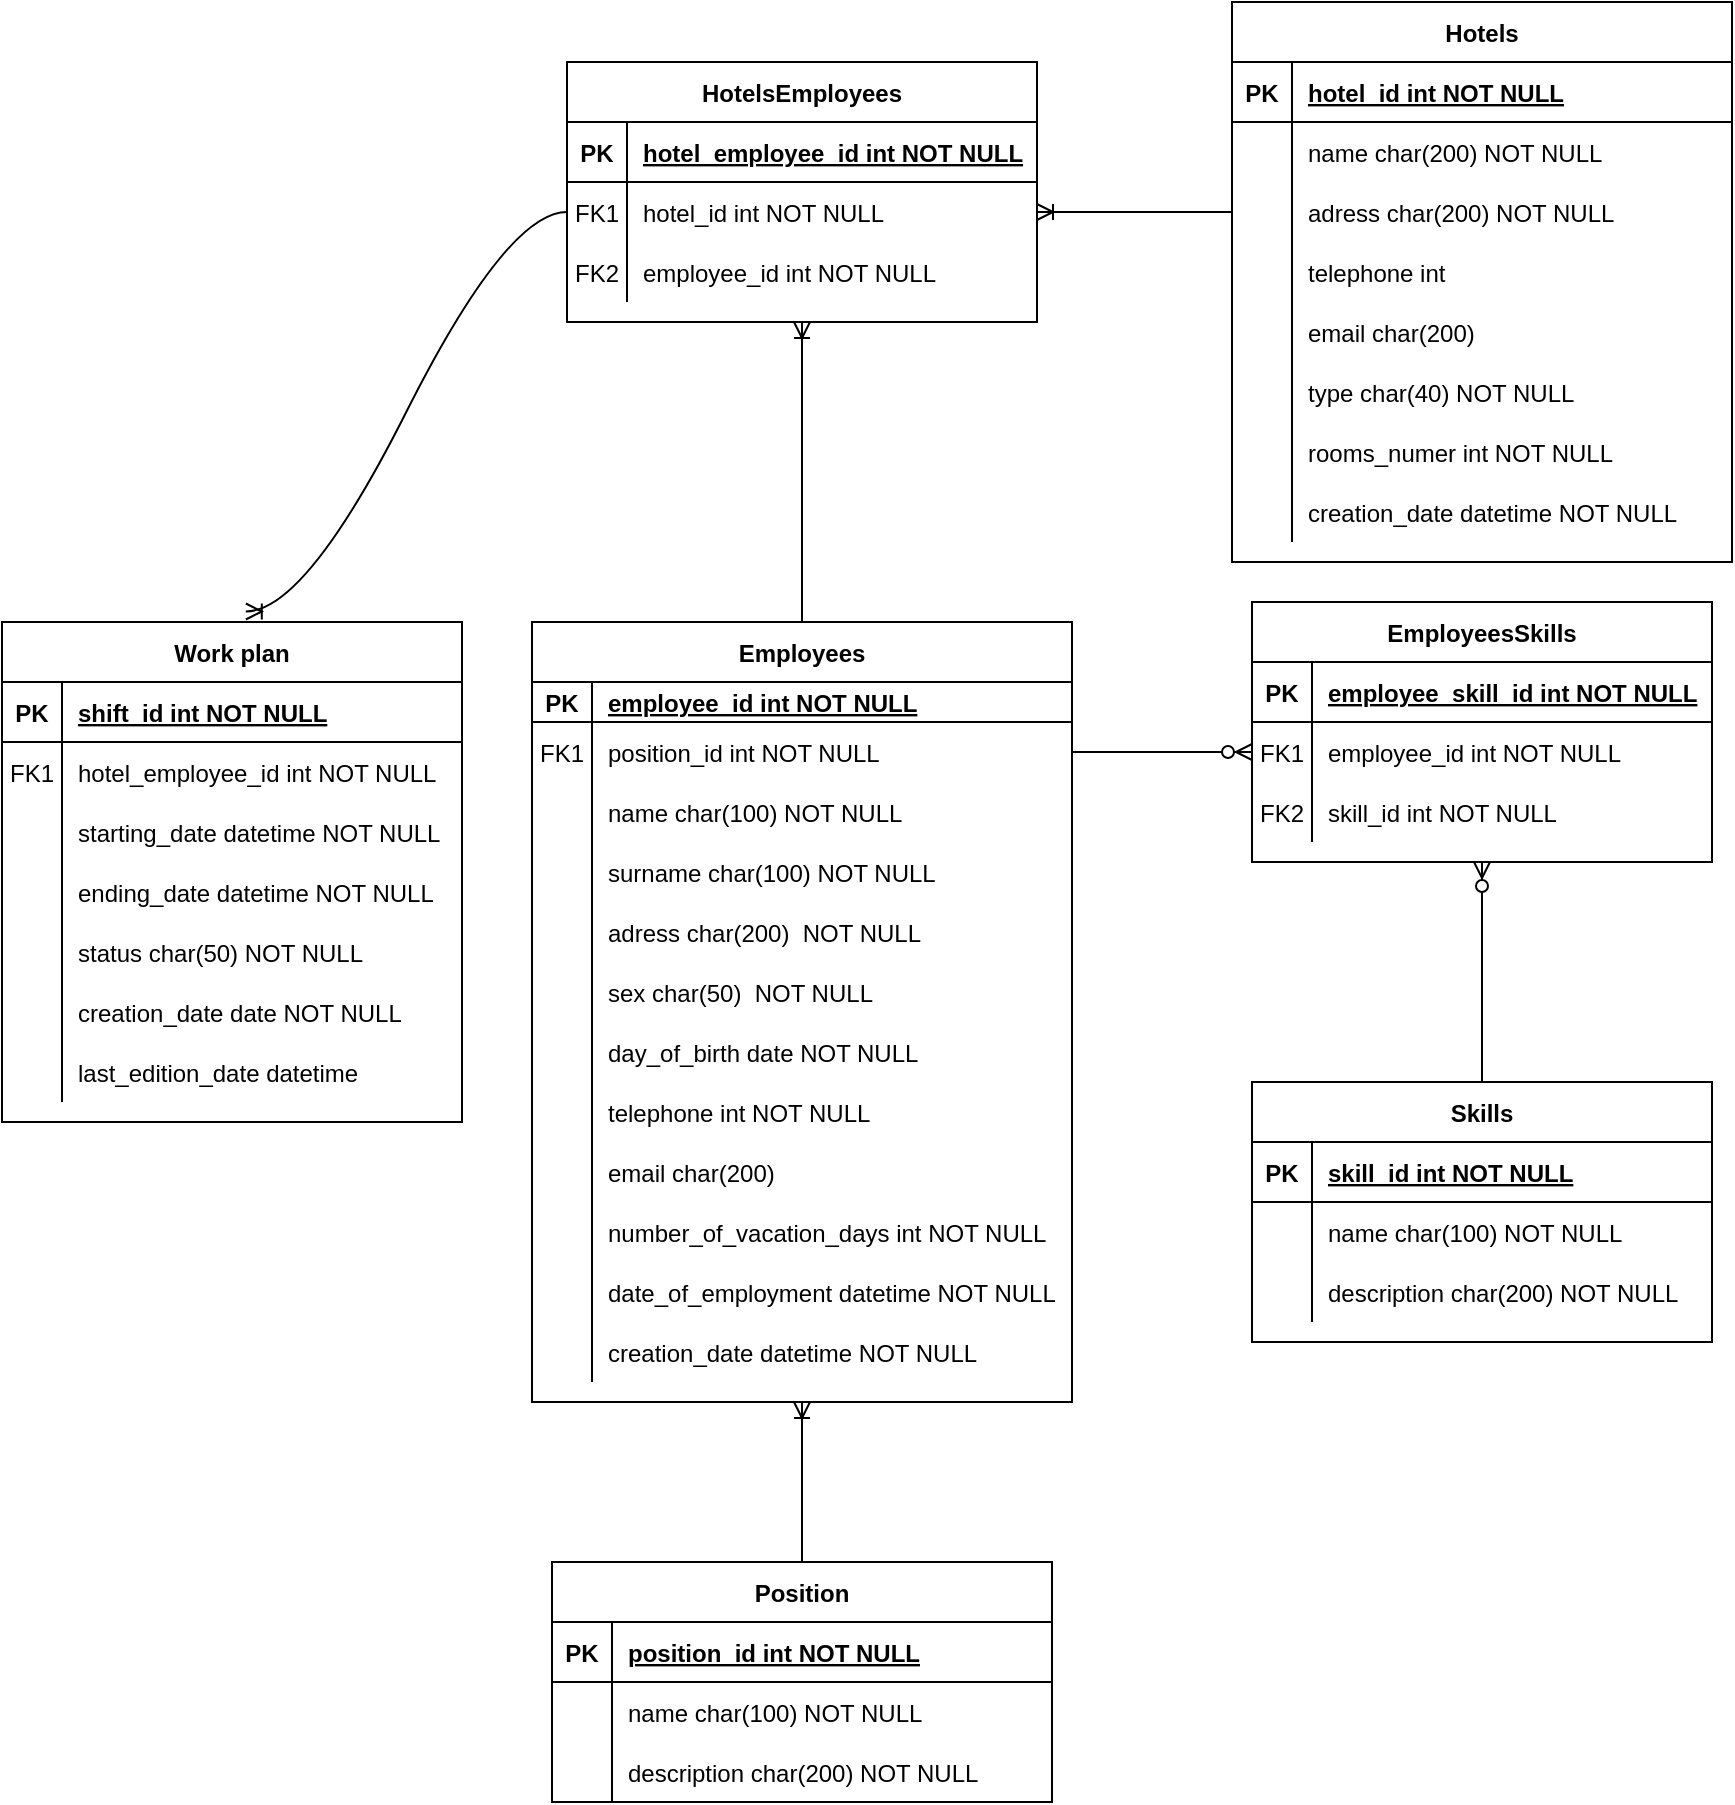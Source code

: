<mxfile version="17.4.5" type="github">
  <diagram id="R2lEEEUBdFMjLlhIrx00" name="Page-1">
    <mxGraphModel dx="1026" dy="562" grid="1" gridSize="10" guides="1" tooltips="1" connect="1" arrows="1" fold="1" page="1" pageScale="1" pageWidth="850" pageHeight="1100" math="0" shadow="0" extFonts="Permanent Marker^https://fonts.googleapis.com/css?family=Permanent+Marker">
      <root>
        <mxCell id="0" />
        <mxCell id="1" parent="0" />
        <mxCell id="C-vyLk0tnHw3VtMMgP7b-2" value="Hotels" style="shape=table;startSize=30;container=1;collapsible=1;childLayout=tableLayout;fixedRows=1;rowLines=0;fontStyle=1;align=center;resizeLast=1;" parent="1" vertex="1">
          <mxGeometry x="620" width="250" height="280" as="geometry" />
        </mxCell>
        <mxCell id="C-vyLk0tnHw3VtMMgP7b-3" value="" style="shape=partialRectangle;collapsible=0;dropTarget=0;pointerEvents=0;fillColor=none;points=[[0,0.5],[1,0.5]];portConstraint=eastwest;top=0;left=0;right=0;bottom=1;" parent="C-vyLk0tnHw3VtMMgP7b-2" vertex="1">
          <mxGeometry y="30" width="250" height="30" as="geometry" />
        </mxCell>
        <mxCell id="C-vyLk0tnHw3VtMMgP7b-4" value="PK" style="shape=partialRectangle;overflow=hidden;connectable=0;fillColor=none;top=0;left=0;bottom=0;right=0;fontStyle=1;" parent="C-vyLk0tnHw3VtMMgP7b-3" vertex="1">
          <mxGeometry width="30" height="30" as="geometry">
            <mxRectangle width="30" height="30" as="alternateBounds" />
          </mxGeometry>
        </mxCell>
        <mxCell id="C-vyLk0tnHw3VtMMgP7b-5" value="hotel_id int NOT NULL " style="shape=partialRectangle;overflow=hidden;connectable=0;fillColor=none;top=0;left=0;bottom=0;right=0;align=left;spacingLeft=6;fontStyle=5;" parent="C-vyLk0tnHw3VtMMgP7b-3" vertex="1">
          <mxGeometry x="30" width="220" height="30" as="geometry">
            <mxRectangle width="220" height="30" as="alternateBounds" />
          </mxGeometry>
        </mxCell>
        <mxCell id="C-vyLk0tnHw3VtMMgP7b-6" value="" style="shape=partialRectangle;collapsible=0;dropTarget=0;pointerEvents=0;fillColor=none;points=[[0,0.5],[1,0.5]];portConstraint=eastwest;top=0;left=0;right=0;bottom=0;" parent="C-vyLk0tnHw3VtMMgP7b-2" vertex="1">
          <mxGeometry y="60" width="250" height="30" as="geometry" />
        </mxCell>
        <mxCell id="C-vyLk0tnHw3VtMMgP7b-7" value="" style="shape=partialRectangle;overflow=hidden;connectable=0;fillColor=none;top=0;left=0;bottom=0;right=0;" parent="C-vyLk0tnHw3VtMMgP7b-6" vertex="1">
          <mxGeometry width="30" height="30" as="geometry">
            <mxRectangle width="30" height="30" as="alternateBounds" />
          </mxGeometry>
        </mxCell>
        <mxCell id="C-vyLk0tnHw3VtMMgP7b-8" value="name char(200) NOT NULL" style="shape=partialRectangle;overflow=hidden;connectable=0;fillColor=none;top=0;left=0;bottom=0;right=0;align=left;spacingLeft=6;" parent="C-vyLk0tnHw3VtMMgP7b-6" vertex="1">
          <mxGeometry x="30" width="220" height="30" as="geometry">
            <mxRectangle width="220" height="30" as="alternateBounds" />
          </mxGeometry>
        </mxCell>
        <mxCell id="lNkomSVkmhLzT_BXXIjc-24" value="" style="shape=partialRectangle;collapsible=0;dropTarget=0;pointerEvents=0;fillColor=none;points=[[0,0.5],[1,0.5]];portConstraint=eastwest;top=0;left=0;right=0;bottom=0;" parent="C-vyLk0tnHw3VtMMgP7b-2" vertex="1">
          <mxGeometry y="90" width="250" height="30" as="geometry" />
        </mxCell>
        <mxCell id="lNkomSVkmhLzT_BXXIjc-25" value="" style="shape=partialRectangle;overflow=hidden;connectable=0;fillColor=none;top=0;left=0;bottom=0;right=0;" parent="lNkomSVkmhLzT_BXXIjc-24" vertex="1">
          <mxGeometry width="30" height="30" as="geometry">
            <mxRectangle width="30" height="30" as="alternateBounds" />
          </mxGeometry>
        </mxCell>
        <mxCell id="lNkomSVkmhLzT_BXXIjc-26" value="adress char(200) NOT NULL" style="shape=partialRectangle;overflow=hidden;connectable=0;fillColor=none;top=0;left=0;bottom=0;right=0;align=left;spacingLeft=6;" parent="lNkomSVkmhLzT_BXXIjc-24" vertex="1">
          <mxGeometry x="30" width="220" height="30" as="geometry">
            <mxRectangle width="220" height="30" as="alternateBounds" />
          </mxGeometry>
        </mxCell>
        <mxCell id="lNkomSVkmhLzT_BXXIjc-27" value="" style="shape=partialRectangle;collapsible=0;dropTarget=0;pointerEvents=0;fillColor=none;points=[[0,0.5],[1,0.5]];portConstraint=eastwest;top=0;left=0;right=0;bottom=0;" parent="C-vyLk0tnHw3VtMMgP7b-2" vertex="1">
          <mxGeometry y="120" width="250" height="30" as="geometry" />
        </mxCell>
        <mxCell id="lNkomSVkmhLzT_BXXIjc-28" value="" style="shape=partialRectangle;overflow=hidden;connectable=0;fillColor=none;top=0;left=0;bottom=0;right=0;" parent="lNkomSVkmhLzT_BXXIjc-27" vertex="1">
          <mxGeometry width="30" height="30" as="geometry">
            <mxRectangle width="30" height="30" as="alternateBounds" />
          </mxGeometry>
        </mxCell>
        <mxCell id="lNkomSVkmhLzT_BXXIjc-29" value="telephone int" style="shape=partialRectangle;overflow=hidden;connectable=0;fillColor=none;top=0;left=0;bottom=0;right=0;align=left;spacingLeft=6;" parent="lNkomSVkmhLzT_BXXIjc-27" vertex="1">
          <mxGeometry x="30" width="220" height="30" as="geometry">
            <mxRectangle width="220" height="30" as="alternateBounds" />
          </mxGeometry>
        </mxCell>
        <mxCell id="lNkomSVkmhLzT_BXXIjc-30" value="" style="shape=partialRectangle;collapsible=0;dropTarget=0;pointerEvents=0;fillColor=none;points=[[0,0.5],[1,0.5]];portConstraint=eastwest;top=0;left=0;right=0;bottom=0;" parent="C-vyLk0tnHw3VtMMgP7b-2" vertex="1">
          <mxGeometry y="150" width="250" height="30" as="geometry" />
        </mxCell>
        <mxCell id="lNkomSVkmhLzT_BXXIjc-31" value="" style="shape=partialRectangle;overflow=hidden;connectable=0;fillColor=none;top=0;left=0;bottom=0;right=0;" parent="lNkomSVkmhLzT_BXXIjc-30" vertex="1">
          <mxGeometry width="30" height="30" as="geometry">
            <mxRectangle width="30" height="30" as="alternateBounds" />
          </mxGeometry>
        </mxCell>
        <mxCell id="lNkomSVkmhLzT_BXXIjc-32" value="email char(200)" style="shape=partialRectangle;overflow=hidden;connectable=0;fillColor=none;top=0;left=0;bottom=0;right=0;align=left;spacingLeft=6;" parent="lNkomSVkmhLzT_BXXIjc-30" vertex="1">
          <mxGeometry x="30" width="220" height="30" as="geometry">
            <mxRectangle width="220" height="30" as="alternateBounds" />
          </mxGeometry>
        </mxCell>
        <mxCell id="lNkomSVkmhLzT_BXXIjc-18" value="" style="shape=partialRectangle;collapsible=0;dropTarget=0;pointerEvents=0;fillColor=none;points=[[0,0.5],[1,0.5]];portConstraint=eastwest;top=0;left=0;right=0;bottom=0;" parent="C-vyLk0tnHw3VtMMgP7b-2" vertex="1">
          <mxGeometry y="180" width="250" height="30" as="geometry" />
        </mxCell>
        <mxCell id="lNkomSVkmhLzT_BXXIjc-19" value="" style="shape=partialRectangle;overflow=hidden;connectable=0;fillColor=none;top=0;left=0;bottom=0;right=0;" parent="lNkomSVkmhLzT_BXXIjc-18" vertex="1">
          <mxGeometry width="30" height="30" as="geometry">
            <mxRectangle width="30" height="30" as="alternateBounds" />
          </mxGeometry>
        </mxCell>
        <mxCell id="lNkomSVkmhLzT_BXXIjc-20" value="type char(40) NOT NULL" style="shape=partialRectangle;overflow=hidden;connectable=0;fillColor=none;top=0;left=0;bottom=0;right=0;align=left;spacingLeft=6;" parent="lNkomSVkmhLzT_BXXIjc-18" vertex="1">
          <mxGeometry x="30" width="220" height="30" as="geometry">
            <mxRectangle width="220" height="30" as="alternateBounds" />
          </mxGeometry>
        </mxCell>
        <mxCell id="lNkomSVkmhLzT_BXXIjc-21" value="" style="shape=partialRectangle;collapsible=0;dropTarget=0;pointerEvents=0;fillColor=none;points=[[0,0.5],[1,0.5]];portConstraint=eastwest;top=0;left=0;right=0;bottom=0;" parent="C-vyLk0tnHw3VtMMgP7b-2" vertex="1">
          <mxGeometry y="210" width="250" height="30" as="geometry" />
        </mxCell>
        <mxCell id="lNkomSVkmhLzT_BXXIjc-22" value="" style="shape=partialRectangle;overflow=hidden;connectable=0;fillColor=none;top=0;left=0;bottom=0;right=0;" parent="lNkomSVkmhLzT_BXXIjc-21" vertex="1">
          <mxGeometry width="30" height="30" as="geometry">
            <mxRectangle width="30" height="30" as="alternateBounds" />
          </mxGeometry>
        </mxCell>
        <mxCell id="lNkomSVkmhLzT_BXXIjc-23" value="rooms_numer int NOT NULL" style="shape=partialRectangle;overflow=hidden;connectable=0;fillColor=none;top=0;left=0;bottom=0;right=0;align=left;spacingLeft=6;" parent="lNkomSVkmhLzT_BXXIjc-21" vertex="1">
          <mxGeometry x="30" width="220" height="30" as="geometry">
            <mxRectangle width="220" height="30" as="alternateBounds" />
          </mxGeometry>
        </mxCell>
        <mxCell id="C-vyLk0tnHw3VtMMgP7b-9" value="" style="shape=partialRectangle;collapsible=0;dropTarget=0;pointerEvents=0;fillColor=none;points=[[0,0.5],[1,0.5]];portConstraint=eastwest;top=0;left=0;right=0;bottom=0;" parent="C-vyLk0tnHw3VtMMgP7b-2" vertex="1">
          <mxGeometry y="240" width="250" height="30" as="geometry" />
        </mxCell>
        <mxCell id="C-vyLk0tnHw3VtMMgP7b-10" value="" style="shape=partialRectangle;overflow=hidden;connectable=0;fillColor=none;top=0;left=0;bottom=0;right=0;" parent="C-vyLk0tnHw3VtMMgP7b-9" vertex="1">
          <mxGeometry width="30" height="30" as="geometry">
            <mxRectangle width="30" height="30" as="alternateBounds" />
          </mxGeometry>
        </mxCell>
        <mxCell id="C-vyLk0tnHw3VtMMgP7b-11" value="creation_date datetime NOT NULL" style="shape=partialRectangle;overflow=hidden;connectable=0;fillColor=none;top=0;left=0;bottom=0;right=0;align=left;spacingLeft=6;" parent="C-vyLk0tnHw3VtMMgP7b-9" vertex="1">
          <mxGeometry x="30" width="220" height="30" as="geometry">
            <mxRectangle width="220" height="30" as="alternateBounds" />
          </mxGeometry>
        </mxCell>
        <mxCell id="C-vyLk0tnHw3VtMMgP7b-13" value="Employees" style="shape=table;startSize=30;container=1;collapsible=1;childLayout=tableLayout;fixedRows=1;rowLines=0;fontStyle=1;align=center;resizeLast=1;" parent="1" vertex="1">
          <mxGeometry x="270" y="310" width="270" height="390" as="geometry" />
        </mxCell>
        <mxCell id="C-vyLk0tnHw3VtMMgP7b-14" value="" style="shape=partialRectangle;collapsible=0;dropTarget=0;pointerEvents=0;fillColor=none;points=[[0,0.5],[1,0.5]];portConstraint=eastwest;top=0;left=0;right=0;bottom=1;" parent="C-vyLk0tnHw3VtMMgP7b-13" vertex="1">
          <mxGeometry y="30" width="270" height="20" as="geometry" />
        </mxCell>
        <mxCell id="C-vyLk0tnHw3VtMMgP7b-15" value="PK" style="shape=partialRectangle;overflow=hidden;connectable=0;fillColor=none;top=0;left=0;bottom=0;right=0;fontStyle=1;" parent="C-vyLk0tnHw3VtMMgP7b-14" vertex="1">
          <mxGeometry width="30" height="20" as="geometry">
            <mxRectangle width="30" height="20" as="alternateBounds" />
          </mxGeometry>
        </mxCell>
        <mxCell id="C-vyLk0tnHw3VtMMgP7b-16" value="employee_id int NOT NULL " style="shape=partialRectangle;overflow=hidden;connectable=0;fillColor=none;top=0;left=0;bottom=0;right=0;align=left;spacingLeft=6;fontStyle=5;" parent="C-vyLk0tnHw3VtMMgP7b-14" vertex="1">
          <mxGeometry x="30" width="240" height="20" as="geometry">
            <mxRectangle width="240" height="20" as="alternateBounds" />
          </mxGeometry>
        </mxCell>
        <mxCell id="C-vyLk0tnHw3VtMMgP7b-17" value="" style="shape=partialRectangle;collapsible=0;dropTarget=0;pointerEvents=0;fillColor=none;points=[[0,0.5],[1,0.5]];portConstraint=eastwest;top=0;left=0;right=0;bottom=0;" parent="C-vyLk0tnHw3VtMMgP7b-13" vertex="1">
          <mxGeometry y="50" width="270" height="30" as="geometry" />
        </mxCell>
        <mxCell id="C-vyLk0tnHw3VtMMgP7b-18" value="FK1" style="shape=partialRectangle;overflow=hidden;connectable=0;fillColor=none;top=0;left=0;bottom=0;right=0;" parent="C-vyLk0tnHw3VtMMgP7b-17" vertex="1">
          <mxGeometry width="30" height="30" as="geometry">
            <mxRectangle width="30" height="30" as="alternateBounds" />
          </mxGeometry>
        </mxCell>
        <mxCell id="C-vyLk0tnHw3VtMMgP7b-19" value="position_id int NOT NULL" style="shape=partialRectangle;overflow=hidden;connectable=0;fillColor=none;top=0;left=0;bottom=0;right=0;align=left;spacingLeft=6;" parent="C-vyLk0tnHw3VtMMgP7b-17" vertex="1">
          <mxGeometry x="30" width="240" height="30" as="geometry">
            <mxRectangle width="240" height="30" as="alternateBounds" />
          </mxGeometry>
        </mxCell>
        <mxCell id="iP3JqRbnJcSibfW8y58J-1" value="" style="shape=partialRectangle;collapsible=0;dropTarget=0;pointerEvents=0;fillColor=none;points=[[0,0.5],[1,0.5]];portConstraint=eastwest;top=0;left=0;right=0;bottom=0;" vertex="1" parent="C-vyLk0tnHw3VtMMgP7b-13">
          <mxGeometry y="80" width="270" height="30" as="geometry" />
        </mxCell>
        <mxCell id="iP3JqRbnJcSibfW8y58J-2" value="" style="shape=partialRectangle;overflow=hidden;connectable=0;fillColor=none;top=0;left=0;bottom=0;right=0;" vertex="1" parent="iP3JqRbnJcSibfW8y58J-1">
          <mxGeometry width="30" height="30" as="geometry">
            <mxRectangle width="30" height="30" as="alternateBounds" />
          </mxGeometry>
        </mxCell>
        <mxCell id="iP3JqRbnJcSibfW8y58J-3" value="name char(100) NOT NULL" style="shape=partialRectangle;overflow=hidden;connectable=0;fillColor=none;top=0;left=0;bottom=0;right=0;align=left;spacingLeft=6;" vertex="1" parent="iP3JqRbnJcSibfW8y58J-1">
          <mxGeometry x="30" width="240" height="30" as="geometry">
            <mxRectangle width="240" height="30" as="alternateBounds" />
          </mxGeometry>
        </mxCell>
        <mxCell id="CC_vNiFdtkaJtZCAsXKB-21" value="" style="shape=partialRectangle;collapsible=0;dropTarget=0;pointerEvents=0;fillColor=none;points=[[0,0.5],[1,0.5]];portConstraint=eastwest;top=0;left=0;right=0;bottom=0;" parent="C-vyLk0tnHw3VtMMgP7b-13" vertex="1">
          <mxGeometry y="110" width="270" height="30" as="geometry" />
        </mxCell>
        <mxCell id="CC_vNiFdtkaJtZCAsXKB-22" value="" style="shape=partialRectangle;overflow=hidden;connectable=0;fillColor=none;top=0;left=0;bottom=0;right=0;" parent="CC_vNiFdtkaJtZCAsXKB-21" vertex="1">
          <mxGeometry width="30" height="30" as="geometry">
            <mxRectangle width="30" height="30" as="alternateBounds" />
          </mxGeometry>
        </mxCell>
        <mxCell id="CC_vNiFdtkaJtZCAsXKB-23" value="surname char(100) NOT NULL" style="shape=partialRectangle;overflow=hidden;connectable=0;fillColor=none;top=0;left=0;bottom=0;right=0;align=left;spacingLeft=6;" parent="CC_vNiFdtkaJtZCAsXKB-21" vertex="1">
          <mxGeometry x="30" width="240" height="30" as="geometry">
            <mxRectangle width="240" height="30" as="alternateBounds" />
          </mxGeometry>
        </mxCell>
        <mxCell id="lNkomSVkmhLzT_BXXIjc-33" value="" style="shape=partialRectangle;collapsible=0;dropTarget=0;pointerEvents=0;fillColor=none;points=[[0,0.5],[1,0.5]];portConstraint=eastwest;top=0;left=0;right=0;bottom=0;" parent="C-vyLk0tnHw3VtMMgP7b-13" vertex="1">
          <mxGeometry y="140" width="270" height="30" as="geometry" />
        </mxCell>
        <mxCell id="lNkomSVkmhLzT_BXXIjc-34" value="" style="shape=partialRectangle;overflow=hidden;connectable=0;fillColor=none;top=0;left=0;bottom=0;right=0;" parent="lNkomSVkmhLzT_BXXIjc-33" vertex="1">
          <mxGeometry width="30" height="30" as="geometry">
            <mxRectangle width="30" height="30" as="alternateBounds" />
          </mxGeometry>
        </mxCell>
        <mxCell id="lNkomSVkmhLzT_BXXIjc-35" value="adress char(200)  NOT NULL" style="shape=partialRectangle;overflow=hidden;connectable=0;fillColor=none;top=0;left=0;bottom=0;right=0;align=left;spacingLeft=6;" parent="lNkomSVkmhLzT_BXXIjc-33" vertex="1">
          <mxGeometry x="30" width="240" height="30" as="geometry">
            <mxRectangle width="240" height="30" as="alternateBounds" />
          </mxGeometry>
        </mxCell>
        <mxCell id="lNkomSVkmhLzT_BXXIjc-45" value="" style="shape=partialRectangle;collapsible=0;dropTarget=0;pointerEvents=0;fillColor=none;points=[[0,0.5],[1,0.5]];portConstraint=eastwest;top=0;left=0;right=0;bottom=0;" parent="C-vyLk0tnHw3VtMMgP7b-13" vertex="1">
          <mxGeometry y="170" width="270" height="30" as="geometry" />
        </mxCell>
        <mxCell id="lNkomSVkmhLzT_BXXIjc-46" value="" style="shape=partialRectangle;overflow=hidden;connectable=0;fillColor=none;top=0;left=0;bottom=0;right=0;" parent="lNkomSVkmhLzT_BXXIjc-45" vertex="1">
          <mxGeometry width="30" height="30" as="geometry">
            <mxRectangle width="30" height="30" as="alternateBounds" />
          </mxGeometry>
        </mxCell>
        <mxCell id="lNkomSVkmhLzT_BXXIjc-47" value="sex char(50)  NOT NULL" style="shape=partialRectangle;overflow=hidden;connectable=0;fillColor=none;top=0;left=0;bottom=0;right=0;align=left;spacingLeft=6;" parent="lNkomSVkmhLzT_BXXIjc-45" vertex="1">
          <mxGeometry x="30" width="240" height="30" as="geometry">
            <mxRectangle width="240" height="30" as="alternateBounds" />
          </mxGeometry>
        </mxCell>
        <mxCell id="lNkomSVkmhLzT_BXXIjc-48" value="" style="shape=partialRectangle;collapsible=0;dropTarget=0;pointerEvents=0;fillColor=none;points=[[0,0.5],[1,0.5]];portConstraint=eastwest;top=0;left=0;right=0;bottom=0;" parent="C-vyLk0tnHw3VtMMgP7b-13" vertex="1">
          <mxGeometry y="200" width="270" height="30" as="geometry" />
        </mxCell>
        <mxCell id="lNkomSVkmhLzT_BXXIjc-49" value="" style="shape=partialRectangle;overflow=hidden;connectable=0;fillColor=none;top=0;left=0;bottom=0;right=0;" parent="lNkomSVkmhLzT_BXXIjc-48" vertex="1">
          <mxGeometry width="30" height="30" as="geometry">
            <mxRectangle width="30" height="30" as="alternateBounds" />
          </mxGeometry>
        </mxCell>
        <mxCell id="lNkomSVkmhLzT_BXXIjc-50" value="day_of_birth date NOT NULL" style="shape=partialRectangle;overflow=hidden;connectable=0;fillColor=none;top=0;left=0;bottom=0;right=0;align=left;spacingLeft=6;" parent="lNkomSVkmhLzT_BXXIjc-48" vertex="1">
          <mxGeometry x="30" width="240" height="30" as="geometry">
            <mxRectangle width="240" height="30" as="alternateBounds" />
          </mxGeometry>
        </mxCell>
        <mxCell id="lNkomSVkmhLzT_BXXIjc-36" value="" style="shape=partialRectangle;collapsible=0;dropTarget=0;pointerEvents=0;fillColor=none;points=[[0,0.5],[1,0.5]];portConstraint=eastwest;top=0;left=0;right=0;bottom=0;" parent="C-vyLk0tnHw3VtMMgP7b-13" vertex="1">
          <mxGeometry y="230" width="270" height="30" as="geometry" />
        </mxCell>
        <mxCell id="lNkomSVkmhLzT_BXXIjc-37" value="" style="shape=partialRectangle;overflow=hidden;connectable=0;fillColor=none;top=0;left=0;bottom=0;right=0;" parent="lNkomSVkmhLzT_BXXIjc-36" vertex="1">
          <mxGeometry width="30" height="30" as="geometry">
            <mxRectangle width="30" height="30" as="alternateBounds" />
          </mxGeometry>
        </mxCell>
        <mxCell id="lNkomSVkmhLzT_BXXIjc-38" value="telephone int NOT NULL" style="shape=partialRectangle;overflow=hidden;connectable=0;fillColor=none;top=0;left=0;bottom=0;right=0;align=left;spacingLeft=6;" parent="lNkomSVkmhLzT_BXXIjc-36" vertex="1">
          <mxGeometry x="30" width="240" height="30" as="geometry">
            <mxRectangle width="240" height="30" as="alternateBounds" />
          </mxGeometry>
        </mxCell>
        <mxCell id="lNkomSVkmhLzT_BXXIjc-39" value="" style="shape=partialRectangle;collapsible=0;dropTarget=0;pointerEvents=0;fillColor=none;points=[[0,0.5],[1,0.5]];portConstraint=eastwest;top=0;left=0;right=0;bottom=0;" parent="C-vyLk0tnHw3VtMMgP7b-13" vertex="1">
          <mxGeometry y="260" width="270" height="30" as="geometry" />
        </mxCell>
        <mxCell id="lNkomSVkmhLzT_BXXIjc-40" value="" style="shape=partialRectangle;overflow=hidden;connectable=0;fillColor=none;top=0;left=0;bottom=0;right=0;" parent="lNkomSVkmhLzT_BXXIjc-39" vertex="1">
          <mxGeometry width="30" height="30" as="geometry">
            <mxRectangle width="30" height="30" as="alternateBounds" />
          </mxGeometry>
        </mxCell>
        <mxCell id="lNkomSVkmhLzT_BXXIjc-41" value="email char(200)" style="shape=partialRectangle;overflow=hidden;connectable=0;fillColor=none;top=0;left=0;bottom=0;right=0;align=left;spacingLeft=6;" parent="lNkomSVkmhLzT_BXXIjc-39" vertex="1">
          <mxGeometry x="30" width="240" height="30" as="geometry">
            <mxRectangle width="240" height="30" as="alternateBounds" />
          </mxGeometry>
        </mxCell>
        <mxCell id="lNkomSVkmhLzT_BXXIjc-66" value="" style="shape=partialRectangle;collapsible=0;dropTarget=0;pointerEvents=0;fillColor=none;points=[[0,0.5],[1,0.5]];portConstraint=eastwest;top=0;left=0;right=0;bottom=0;" parent="C-vyLk0tnHw3VtMMgP7b-13" vertex="1">
          <mxGeometry y="290" width="270" height="30" as="geometry" />
        </mxCell>
        <mxCell id="lNkomSVkmhLzT_BXXIjc-67" value="" style="shape=partialRectangle;overflow=hidden;connectable=0;fillColor=none;top=0;left=0;bottom=0;right=0;" parent="lNkomSVkmhLzT_BXXIjc-66" vertex="1">
          <mxGeometry width="30" height="30" as="geometry">
            <mxRectangle width="30" height="30" as="alternateBounds" />
          </mxGeometry>
        </mxCell>
        <mxCell id="lNkomSVkmhLzT_BXXIjc-68" value="number_of_vacation_days int NOT NULL" style="shape=partialRectangle;overflow=hidden;connectable=0;fillColor=none;top=0;left=0;bottom=0;right=0;align=left;spacingLeft=6;" parent="lNkomSVkmhLzT_BXXIjc-66" vertex="1">
          <mxGeometry x="30" width="240" height="30" as="geometry">
            <mxRectangle width="240" height="30" as="alternateBounds" />
          </mxGeometry>
        </mxCell>
        <mxCell id="lNkomSVkmhLzT_BXXIjc-42" value="" style="shape=partialRectangle;collapsible=0;dropTarget=0;pointerEvents=0;fillColor=none;points=[[0,0.5],[1,0.5]];portConstraint=eastwest;top=0;left=0;right=0;bottom=0;" parent="C-vyLk0tnHw3VtMMgP7b-13" vertex="1">
          <mxGeometry y="320" width="270" height="30" as="geometry" />
        </mxCell>
        <mxCell id="lNkomSVkmhLzT_BXXIjc-43" value="" style="shape=partialRectangle;overflow=hidden;connectable=0;fillColor=none;top=0;left=0;bottom=0;right=0;" parent="lNkomSVkmhLzT_BXXIjc-42" vertex="1">
          <mxGeometry width="30" height="30" as="geometry">
            <mxRectangle width="30" height="30" as="alternateBounds" />
          </mxGeometry>
        </mxCell>
        <mxCell id="lNkomSVkmhLzT_BXXIjc-44" value="date_of_employment datetime NOT NULL" style="shape=partialRectangle;overflow=hidden;connectable=0;fillColor=none;top=0;left=0;bottom=0;right=0;align=left;spacingLeft=6;" parent="lNkomSVkmhLzT_BXXIjc-42" vertex="1">
          <mxGeometry x="30" width="240" height="30" as="geometry">
            <mxRectangle width="240" height="30" as="alternateBounds" />
          </mxGeometry>
        </mxCell>
        <mxCell id="XimaqDAHZ2vnoJM9V4Gm-1" value="" style="shape=partialRectangle;collapsible=0;dropTarget=0;pointerEvents=0;fillColor=none;points=[[0,0.5],[1,0.5]];portConstraint=eastwest;top=0;left=0;right=0;bottom=0;" parent="C-vyLk0tnHw3VtMMgP7b-13" vertex="1">
          <mxGeometry y="350" width="270" height="30" as="geometry" />
        </mxCell>
        <mxCell id="XimaqDAHZ2vnoJM9V4Gm-2" value="" style="shape=partialRectangle;overflow=hidden;connectable=0;fillColor=none;top=0;left=0;bottom=0;right=0;" parent="XimaqDAHZ2vnoJM9V4Gm-1" vertex="1">
          <mxGeometry width="30" height="30" as="geometry">
            <mxRectangle width="30" height="30" as="alternateBounds" />
          </mxGeometry>
        </mxCell>
        <mxCell id="XimaqDAHZ2vnoJM9V4Gm-3" value="creation_date datetime NOT NULL" style="shape=partialRectangle;overflow=hidden;connectable=0;fillColor=none;top=0;left=0;bottom=0;right=0;align=left;spacingLeft=6;" parent="XimaqDAHZ2vnoJM9V4Gm-1" vertex="1">
          <mxGeometry x="30" width="240" height="30" as="geometry">
            <mxRectangle width="240" height="30" as="alternateBounds" />
          </mxGeometry>
        </mxCell>
        <mxCell id="CC_vNiFdtkaJtZCAsXKB-24" value="Position" style="shape=table;startSize=30;container=1;collapsible=1;childLayout=tableLayout;fixedRows=1;rowLines=0;fontStyle=1;align=center;resizeLast=1;" parent="1" vertex="1">
          <mxGeometry x="280" y="780" width="250" height="120" as="geometry" />
        </mxCell>
        <mxCell id="CC_vNiFdtkaJtZCAsXKB-25" value="" style="shape=tableRow;horizontal=0;startSize=0;swimlaneHead=0;swimlaneBody=0;fillColor=none;collapsible=0;dropTarget=0;points=[[0,0.5],[1,0.5]];portConstraint=eastwest;top=0;left=0;right=0;bottom=1;" parent="CC_vNiFdtkaJtZCAsXKB-24" vertex="1">
          <mxGeometry y="30" width="250" height="30" as="geometry" />
        </mxCell>
        <mxCell id="CC_vNiFdtkaJtZCAsXKB-26" value="PK" style="shape=partialRectangle;connectable=0;fillColor=none;top=0;left=0;bottom=0;right=0;fontStyle=1;overflow=hidden;" parent="CC_vNiFdtkaJtZCAsXKB-25" vertex="1">
          <mxGeometry width="30" height="30" as="geometry">
            <mxRectangle width="30" height="30" as="alternateBounds" />
          </mxGeometry>
        </mxCell>
        <mxCell id="CC_vNiFdtkaJtZCAsXKB-27" value="position_id int NOT NULL" style="shape=partialRectangle;connectable=0;fillColor=none;top=0;left=0;bottom=0;right=0;align=left;spacingLeft=6;fontStyle=5;overflow=hidden;" parent="CC_vNiFdtkaJtZCAsXKB-25" vertex="1">
          <mxGeometry x="30" width="220" height="30" as="geometry">
            <mxRectangle width="220" height="30" as="alternateBounds" />
          </mxGeometry>
        </mxCell>
        <mxCell id="CC_vNiFdtkaJtZCAsXKB-31" value="" style="shape=tableRow;horizontal=0;startSize=0;swimlaneHead=0;swimlaneBody=0;fillColor=none;collapsible=0;dropTarget=0;points=[[0,0.5],[1,0.5]];portConstraint=eastwest;top=0;left=0;right=0;bottom=0;" parent="CC_vNiFdtkaJtZCAsXKB-24" vertex="1">
          <mxGeometry y="60" width="250" height="30" as="geometry" />
        </mxCell>
        <mxCell id="CC_vNiFdtkaJtZCAsXKB-32" value="" style="shape=partialRectangle;connectable=0;fillColor=none;top=0;left=0;bottom=0;right=0;editable=1;overflow=hidden;" parent="CC_vNiFdtkaJtZCAsXKB-31" vertex="1">
          <mxGeometry width="30" height="30" as="geometry">
            <mxRectangle width="30" height="30" as="alternateBounds" />
          </mxGeometry>
        </mxCell>
        <mxCell id="CC_vNiFdtkaJtZCAsXKB-33" value="name char(100) NOT NULL" style="shape=partialRectangle;connectable=0;fillColor=none;top=0;left=0;bottom=0;right=0;align=left;spacingLeft=6;overflow=hidden;" parent="CC_vNiFdtkaJtZCAsXKB-31" vertex="1">
          <mxGeometry x="30" width="220" height="30" as="geometry">
            <mxRectangle width="220" height="30" as="alternateBounds" />
          </mxGeometry>
        </mxCell>
        <mxCell id="lNkomSVkmhLzT_BXXIjc-51" value="" style="shape=tableRow;horizontal=0;startSize=0;swimlaneHead=0;swimlaneBody=0;fillColor=none;collapsible=0;dropTarget=0;points=[[0,0.5],[1,0.5]];portConstraint=eastwest;top=0;left=0;right=0;bottom=0;" parent="CC_vNiFdtkaJtZCAsXKB-24" vertex="1">
          <mxGeometry y="90" width="250" height="30" as="geometry" />
        </mxCell>
        <mxCell id="lNkomSVkmhLzT_BXXIjc-52" value="" style="shape=partialRectangle;connectable=0;fillColor=none;top=0;left=0;bottom=0;right=0;editable=1;overflow=hidden;" parent="lNkomSVkmhLzT_BXXIjc-51" vertex="1">
          <mxGeometry width="30" height="30" as="geometry">
            <mxRectangle width="30" height="30" as="alternateBounds" />
          </mxGeometry>
        </mxCell>
        <mxCell id="lNkomSVkmhLzT_BXXIjc-53" value="description char(200) NOT NULL" style="shape=partialRectangle;connectable=0;fillColor=none;top=0;left=0;bottom=0;right=0;align=left;spacingLeft=6;overflow=hidden;" parent="lNkomSVkmhLzT_BXXIjc-51" vertex="1">
          <mxGeometry x="30" width="220" height="30" as="geometry">
            <mxRectangle width="220" height="30" as="alternateBounds" />
          </mxGeometry>
        </mxCell>
        <mxCell id="CC_vNiFdtkaJtZCAsXKB-55" value="" style="edgeStyle=orthogonalEdgeStyle;fontSize=12;html=1;endArrow=ERoneToMany;rounded=0;curved=1;exitX=0.5;exitY=0;exitDx=0;exitDy=0;entryX=0.5;entryY=1;entryDx=0;entryDy=0;" parent="1" source="C-vyLk0tnHw3VtMMgP7b-13" target="lNkomSVkmhLzT_BXXIjc-1" edge="1">
          <mxGeometry width="100" height="100" relative="1" as="geometry">
            <mxPoint x="560" y="250" as="sourcePoint" />
            <mxPoint x="540" y="190" as="targetPoint" />
          </mxGeometry>
        </mxCell>
        <mxCell id="CC_vNiFdtkaJtZCAsXKB-56" value="" style="edgeStyle=orthogonalEdgeStyle;fontSize=12;html=1;endArrow=ERoneToMany;rounded=0;curved=1;entryX=0.5;entryY=1;entryDx=0;entryDy=0;exitX=0.5;exitY=0;exitDx=0;exitDy=0;" parent="1" source="CC_vNiFdtkaJtZCAsXKB-24" target="C-vyLk0tnHw3VtMMgP7b-13" edge="1">
          <mxGeometry width="100" height="100" relative="1" as="geometry">
            <mxPoint x="290" y="680" as="sourcePoint" />
            <mxPoint x="390" y="580" as="targetPoint" />
          </mxGeometry>
        </mxCell>
        <mxCell id="-iSZswUUTwsI2T_flSHo-1" value="Skills" style="shape=table;startSize=30;container=1;collapsible=1;childLayout=tableLayout;fixedRows=1;rowLines=0;fontStyle=1;align=center;resizeLast=1;" parent="1" vertex="1">
          <mxGeometry x="630" y="540" width="230" height="130" as="geometry" />
        </mxCell>
        <mxCell id="-iSZswUUTwsI2T_flSHo-2" value="" style="shape=tableRow;horizontal=0;startSize=0;swimlaneHead=0;swimlaneBody=0;fillColor=none;collapsible=0;dropTarget=0;points=[[0,0.5],[1,0.5]];portConstraint=eastwest;top=0;left=0;right=0;bottom=1;" parent="-iSZswUUTwsI2T_flSHo-1" vertex="1">
          <mxGeometry y="30" width="230" height="30" as="geometry" />
        </mxCell>
        <mxCell id="-iSZswUUTwsI2T_flSHo-3" value="PK" style="shape=partialRectangle;connectable=0;fillColor=none;top=0;left=0;bottom=0;right=0;fontStyle=1;overflow=hidden;" parent="-iSZswUUTwsI2T_flSHo-2" vertex="1">
          <mxGeometry width="30" height="30" as="geometry">
            <mxRectangle width="30" height="30" as="alternateBounds" />
          </mxGeometry>
        </mxCell>
        <mxCell id="-iSZswUUTwsI2T_flSHo-4" value="skill_id int NOT NULL" style="shape=partialRectangle;connectable=0;fillColor=none;top=0;left=0;bottom=0;right=0;align=left;spacingLeft=6;fontStyle=5;overflow=hidden;" parent="-iSZswUUTwsI2T_flSHo-2" vertex="1">
          <mxGeometry x="30" width="200" height="30" as="geometry">
            <mxRectangle width="200" height="30" as="alternateBounds" />
          </mxGeometry>
        </mxCell>
        <mxCell id="-iSZswUUTwsI2T_flSHo-5" value="" style="shape=tableRow;horizontal=0;startSize=0;swimlaneHead=0;swimlaneBody=0;fillColor=none;collapsible=0;dropTarget=0;points=[[0,0.5],[1,0.5]];portConstraint=eastwest;top=0;left=0;right=0;bottom=0;" parent="-iSZswUUTwsI2T_flSHo-1" vertex="1">
          <mxGeometry y="60" width="230" height="30" as="geometry" />
        </mxCell>
        <mxCell id="-iSZswUUTwsI2T_flSHo-6" value="" style="shape=partialRectangle;connectable=0;fillColor=none;top=0;left=0;bottom=0;right=0;editable=1;overflow=hidden;" parent="-iSZswUUTwsI2T_flSHo-5" vertex="1">
          <mxGeometry width="30" height="30" as="geometry">
            <mxRectangle width="30" height="30" as="alternateBounds" />
          </mxGeometry>
        </mxCell>
        <mxCell id="-iSZswUUTwsI2T_flSHo-7" value="name char(100) NOT NULL" style="shape=partialRectangle;connectable=0;fillColor=none;top=0;left=0;bottom=0;right=0;align=left;spacingLeft=6;overflow=hidden;" parent="-iSZswUUTwsI2T_flSHo-5" vertex="1">
          <mxGeometry x="30" width="200" height="30" as="geometry">
            <mxRectangle width="200" height="30" as="alternateBounds" />
          </mxGeometry>
        </mxCell>
        <mxCell id="-iSZswUUTwsI2T_flSHo-8" value="" style="shape=tableRow;horizontal=0;startSize=0;swimlaneHead=0;swimlaneBody=0;fillColor=none;collapsible=0;dropTarget=0;points=[[0,0.5],[1,0.5]];portConstraint=eastwest;top=0;left=0;right=0;bottom=0;" parent="-iSZswUUTwsI2T_flSHo-1" vertex="1">
          <mxGeometry y="90" width="230" height="30" as="geometry" />
        </mxCell>
        <mxCell id="-iSZswUUTwsI2T_flSHo-9" value="" style="shape=partialRectangle;connectable=0;fillColor=none;top=0;left=0;bottom=0;right=0;editable=1;overflow=hidden;" parent="-iSZswUUTwsI2T_flSHo-8" vertex="1">
          <mxGeometry width="30" height="30" as="geometry">
            <mxRectangle width="30" height="30" as="alternateBounds" />
          </mxGeometry>
        </mxCell>
        <mxCell id="-iSZswUUTwsI2T_flSHo-10" value="description char(200) NOT NULL" style="shape=partialRectangle;connectable=0;fillColor=none;top=0;left=0;bottom=0;right=0;align=left;spacingLeft=6;overflow=hidden;" parent="-iSZswUUTwsI2T_flSHo-8" vertex="1">
          <mxGeometry x="30" width="200" height="30" as="geometry">
            <mxRectangle width="200" height="30" as="alternateBounds" />
          </mxGeometry>
        </mxCell>
        <mxCell id="-iSZswUUTwsI2T_flSHo-15" value="" style="edgeStyle=orthogonalEdgeStyle;fontSize=12;html=1;endArrow=ERzeroToMany;endFill=1;rounded=0;entryX=0.5;entryY=1;entryDx=0;entryDy=0;exitX=0.5;exitY=0;exitDx=0;exitDy=0;curved=1;" parent="1" source="-iSZswUUTwsI2T_flSHo-1" target="-iSZswUUTwsI2T_flSHo-16" edge="1">
          <mxGeometry width="100" height="100" relative="1" as="geometry">
            <mxPoint x="660" y="560" as="sourcePoint" />
            <mxPoint x="760" y="460" as="targetPoint" />
          </mxGeometry>
        </mxCell>
        <mxCell id="-iSZswUUTwsI2T_flSHo-16" value="EmployeesSkills" style="shape=table;startSize=30;container=1;collapsible=1;childLayout=tableLayout;fixedRows=1;rowLines=0;fontStyle=1;align=center;resizeLast=1;" parent="1" vertex="1">
          <mxGeometry x="630" y="300" width="230" height="130" as="geometry" />
        </mxCell>
        <mxCell id="-iSZswUUTwsI2T_flSHo-17" value="" style="shape=tableRow;horizontal=0;startSize=0;swimlaneHead=0;swimlaneBody=0;fillColor=none;collapsible=0;dropTarget=0;points=[[0,0.5],[1,0.5]];portConstraint=eastwest;top=0;left=0;right=0;bottom=1;" parent="-iSZswUUTwsI2T_flSHo-16" vertex="1">
          <mxGeometry y="30" width="230" height="30" as="geometry" />
        </mxCell>
        <mxCell id="-iSZswUUTwsI2T_flSHo-18" value="PK" style="shape=partialRectangle;connectable=0;fillColor=none;top=0;left=0;bottom=0;right=0;fontStyle=1;overflow=hidden;" parent="-iSZswUUTwsI2T_flSHo-17" vertex="1">
          <mxGeometry width="30" height="30" as="geometry">
            <mxRectangle width="30" height="30" as="alternateBounds" />
          </mxGeometry>
        </mxCell>
        <mxCell id="-iSZswUUTwsI2T_flSHo-19" value="employee_skill_id int NOT NULL" style="shape=partialRectangle;connectable=0;fillColor=none;top=0;left=0;bottom=0;right=0;align=left;spacingLeft=6;fontStyle=5;overflow=hidden;" parent="-iSZswUUTwsI2T_flSHo-17" vertex="1">
          <mxGeometry x="30" width="200" height="30" as="geometry">
            <mxRectangle width="200" height="30" as="alternateBounds" />
          </mxGeometry>
        </mxCell>
        <mxCell id="-iSZswUUTwsI2T_flSHo-20" value="" style="shape=tableRow;horizontal=0;startSize=0;swimlaneHead=0;swimlaneBody=0;fillColor=none;collapsible=0;dropTarget=0;points=[[0,0.5],[1,0.5]];portConstraint=eastwest;top=0;left=0;right=0;bottom=0;" parent="-iSZswUUTwsI2T_flSHo-16" vertex="1">
          <mxGeometry y="60" width="230" height="30" as="geometry" />
        </mxCell>
        <mxCell id="-iSZswUUTwsI2T_flSHo-21" value="FK1" style="shape=partialRectangle;connectable=0;fillColor=none;top=0;left=0;bottom=0;right=0;editable=1;overflow=hidden;" parent="-iSZswUUTwsI2T_flSHo-20" vertex="1">
          <mxGeometry width="30" height="30" as="geometry">
            <mxRectangle width="30" height="30" as="alternateBounds" />
          </mxGeometry>
        </mxCell>
        <mxCell id="-iSZswUUTwsI2T_flSHo-22" value="employee_id int NOT NULL" style="shape=partialRectangle;connectable=0;fillColor=none;top=0;left=0;bottom=0;right=0;align=left;spacingLeft=6;overflow=hidden;" parent="-iSZswUUTwsI2T_flSHo-20" vertex="1">
          <mxGeometry x="30" width="200" height="30" as="geometry">
            <mxRectangle width="200" height="30" as="alternateBounds" />
          </mxGeometry>
        </mxCell>
        <mxCell id="-iSZswUUTwsI2T_flSHo-23" value="" style="shape=tableRow;horizontal=0;startSize=0;swimlaneHead=0;swimlaneBody=0;fillColor=none;collapsible=0;dropTarget=0;points=[[0,0.5],[1,0.5]];portConstraint=eastwest;top=0;left=0;right=0;bottom=0;" parent="-iSZswUUTwsI2T_flSHo-16" vertex="1">
          <mxGeometry y="90" width="230" height="30" as="geometry" />
        </mxCell>
        <mxCell id="-iSZswUUTwsI2T_flSHo-24" value="FK2" style="shape=partialRectangle;connectable=0;fillColor=none;top=0;left=0;bottom=0;right=0;editable=1;overflow=hidden;" parent="-iSZswUUTwsI2T_flSHo-23" vertex="1">
          <mxGeometry width="30" height="30" as="geometry">
            <mxRectangle width="30" height="30" as="alternateBounds" />
          </mxGeometry>
        </mxCell>
        <mxCell id="-iSZswUUTwsI2T_flSHo-25" value="skill_id int NOT NULL" style="shape=partialRectangle;connectable=0;fillColor=none;top=0;left=0;bottom=0;right=0;align=left;spacingLeft=6;overflow=hidden;" parent="-iSZswUUTwsI2T_flSHo-23" vertex="1">
          <mxGeometry x="30" width="200" height="30" as="geometry">
            <mxRectangle width="200" height="30" as="alternateBounds" />
          </mxGeometry>
        </mxCell>
        <mxCell id="-iSZswUUTwsI2T_flSHo-29" value="" style="edgeStyle=orthogonalEdgeStyle;fontSize=12;html=1;endArrow=ERzeroToMany;endFill=1;rounded=0;entryX=0;entryY=0.5;entryDx=0;entryDy=0;exitX=1;exitY=0.5;exitDx=0;exitDy=0;curved=1;" parent="1" source="C-vyLk0tnHw3VtMMgP7b-17" target="-iSZswUUTwsI2T_flSHo-20" edge="1">
          <mxGeometry width="100" height="100" relative="1" as="geometry">
            <mxPoint x="640" y="530" as="sourcePoint" />
            <mxPoint x="640" y="430" as="targetPoint" />
          </mxGeometry>
        </mxCell>
        <mxCell id="-iSZswUUTwsI2T_flSHo-30" value="Work plan" style="shape=table;startSize=30;container=1;collapsible=1;childLayout=tableLayout;fixedRows=1;rowLines=0;fontStyle=1;align=center;resizeLast=1;" parent="1" vertex="1">
          <mxGeometry x="5" y="310" width="230" height="250" as="geometry" />
        </mxCell>
        <mxCell id="-iSZswUUTwsI2T_flSHo-31" value="" style="shape=tableRow;horizontal=0;startSize=0;swimlaneHead=0;swimlaneBody=0;fillColor=none;collapsible=0;dropTarget=0;points=[[0,0.5],[1,0.5]];portConstraint=eastwest;top=0;left=0;right=0;bottom=1;" parent="-iSZswUUTwsI2T_flSHo-30" vertex="1">
          <mxGeometry y="30" width="230" height="30" as="geometry" />
        </mxCell>
        <mxCell id="-iSZswUUTwsI2T_flSHo-32" value="PK" style="shape=partialRectangle;connectable=0;fillColor=none;top=0;left=0;bottom=0;right=0;fontStyle=1;overflow=hidden;" parent="-iSZswUUTwsI2T_flSHo-31" vertex="1">
          <mxGeometry width="30" height="30" as="geometry">
            <mxRectangle width="30" height="30" as="alternateBounds" />
          </mxGeometry>
        </mxCell>
        <mxCell id="-iSZswUUTwsI2T_flSHo-33" value="shift_id int NOT NULL" style="shape=partialRectangle;connectable=0;fillColor=none;top=0;left=0;bottom=0;right=0;align=left;spacingLeft=6;fontStyle=5;overflow=hidden;" parent="-iSZswUUTwsI2T_flSHo-31" vertex="1">
          <mxGeometry x="30" width="200" height="30" as="geometry">
            <mxRectangle width="200" height="30" as="alternateBounds" />
          </mxGeometry>
        </mxCell>
        <mxCell id="-iSZswUUTwsI2T_flSHo-34" value="" style="shape=tableRow;horizontal=0;startSize=0;swimlaneHead=0;swimlaneBody=0;fillColor=none;collapsible=0;dropTarget=0;points=[[0,0.5],[1,0.5]];portConstraint=eastwest;top=0;left=0;right=0;bottom=0;" parent="-iSZswUUTwsI2T_flSHo-30" vertex="1">
          <mxGeometry y="60" width="230" height="30" as="geometry" />
        </mxCell>
        <mxCell id="-iSZswUUTwsI2T_flSHo-35" value="FK1" style="shape=partialRectangle;connectable=0;fillColor=none;top=0;left=0;bottom=0;right=0;editable=1;overflow=hidden;" parent="-iSZswUUTwsI2T_flSHo-34" vertex="1">
          <mxGeometry width="30" height="30" as="geometry">
            <mxRectangle width="30" height="30" as="alternateBounds" />
          </mxGeometry>
        </mxCell>
        <mxCell id="-iSZswUUTwsI2T_flSHo-36" value="hotel_employee_id int NOT NULL" style="shape=partialRectangle;connectable=0;fillColor=none;top=0;left=0;bottom=0;right=0;align=left;spacingLeft=6;overflow=hidden;" parent="-iSZswUUTwsI2T_flSHo-34" vertex="1">
          <mxGeometry x="30" width="200" height="30" as="geometry">
            <mxRectangle width="200" height="30" as="alternateBounds" />
          </mxGeometry>
        </mxCell>
        <mxCell id="-iSZswUUTwsI2T_flSHo-37" value="" style="shape=tableRow;horizontal=0;startSize=0;swimlaneHead=0;swimlaneBody=0;fillColor=none;collapsible=0;dropTarget=0;points=[[0,0.5],[1,0.5]];portConstraint=eastwest;top=0;left=0;right=0;bottom=0;" parent="-iSZswUUTwsI2T_flSHo-30" vertex="1">
          <mxGeometry y="90" width="230" height="30" as="geometry" />
        </mxCell>
        <mxCell id="-iSZswUUTwsI2T_flSHo-38" value="" style="shape=partialRectangle;connectable=0;fillColor=none;top=0;left=0;bottom=0;right=0;editable=1;overflow=hidden;" parent="-iSZswUUTwsI2T_flSHo-37" vertex="1">
          <mxGeometry width="30" height="30" as="geometry">
            <mxRectangle width="30" height="30" as="alternateBounds" />
          </mxGeometry>
        </mxCell>
        <mxCell id="-iSZswUUTwsI2T_flSHo-39" value="starting_date datetime NOT NULL" style="shape=partialRectangle;connectable=0;fillColor=none;top=0;left=0;bottom=0;right=0;align=left;spacingLeft=6;overflow=hidden;" parent="-iSZswUUTwsI2T_flSHo-37" vertex="1">
          <mxGeometry x="30" width="200" height="30" as="geometry">
            <mxRectangle width="200" height="30" as="alternateBounds" />
          </mxGeometry>
        </mxCell>
        <mxCell id="lNkomSVkmhLzT_BXXIjc-54" value="" style="shape=tableRow;horizontal=0;startSize=0;swimlaneHead=0;swimlaneBody=0;fillColor=none;collapsible=0;dropTarget=0;points=[[0,0.5],[1,0.5]];portConstraint=eastwest;top=0;left=0;right=0;bottom=0;" parent="-iSZswUUTwsI2T_flSHo-30" vertex="1">
          <mxGeometry y="120" width="230" height="30" as="geometry" />
        </mxCell>
        <mxCell id="lNkomSVkmhLzT_BXXIjc-55" value="" style="shape=partialRectangle;connectable=0;fillColor=none;top=0;left=0;bottom=0;right=0;editable=1;overflow=hidden;" parent="lNkomSVkmhLzT_BXXIjc-54" vertex="1">
          <mxGeometry width="30" height="30" as="geometry">
            <mxRectangle width="30" height="30" as="alternateBounds" />
          </mxGeometry>
        </mxCell>
        <mxCell id="lNkomSVkmhLzT_BXXIjc-56" value="ending_date datetime NOT NULL" style="shape=partialRectangle;connectable=0;fillColor=none;top=0;left=0;bottom=0;right=0;align=left;spacingLeft=6;overflow=hidden;" parent="lNkomSVkmhLzT_BXXIjc-54" vertex="1">
          <mxGeometry x="30" width="200" height="30" as="geometry">
            <mxRectangle width="200" height="30" as="alternateBounds" />
          </mxGeometry>
        </mxCell>
        <mxCell id="lNkomSVkmhLzT_BXXIjc-57" value="" style="shape=tableRow;horizontal=0;startSize=0;swimlaneHead=0;swimlaneBody=0;fillColor=none;collapsible=0;dropTarget=0;points=[[0,0.5],[1,0.5]];portConstraint=eastwest;top=0;left=0;right=0;bottom=0;" parent="-iSZswUUTwsI2T_flSHo-30" vertex="1">
          <mxGeometry y="150" width="230" height="30" as="geometry" />
        </mxCell>
        <mxCell id="lNkomSVkmhLzT_BXXIjc-58" value="" style="shape=partialRectangle;connectable=0;fillColor=none;top=0;left=0;bottom=0;right=0;editable=1;overflow=hidden;" parent="lNkomSVkmhLzT_BXXIjc-57" vertex="1">
          <mxGeometry width="30" height="30" as="geometry">
            <mxRectangle width="30" height="30" as="alternateBounds" />
          </mxGeometry>
        </mxCell>
        <mxCell id="lNkomSVkmhLzT_BXXIjc-59" value="status char(50) NOT NULL" style="shape=partialRectangle;connectable=0;fillColor=none;top=0;left=0;bottom=0;right=0;align=left;spacingLeft=6;overflow=hidden;" parent="lNkomSVkmhLzT_BXXIjc-57" vertex="1">
          <mxGeometry x="30" width="200" height="30" as="geometry">
            <mxRectangle width="200" height="30" as="alternateBounds" />
          </mxGeometry>
        </mxCell>
        <mxCell id="XimaqDAHZ2vnoJM9V4Gm-4" value="" style="shape=tableRow;horizontal=0;startSize=0;swimlaneHead=0;swimlaneBody=0;fillColor=none;collapsible=0;dropTarget=0;points=[[0,0.5],[1,0.5]];portConstraint=eastwest;top=0;left=0;right=0;bottom=0;" parent="-iSZswUUTwsI2T_flSHo-30" vertex="1">
          <mxGeometry y="180" width="230" height="30" as="geometry" />
        </mxCell>
        <mxCell id="XimaqDAHZ2vnoJM9V4Gm-5" value="" style="shape=partialRectangle;connectable=0;fillColor=none;top=0;left=0;bottom=0;right=0;editable=1;overflow=hidden;" parent="XimaqDAHZ2vnoJM9V4Gm-4" vertex="1">
          <mxGeometry width="30" height="30" as="geometry">
            <mxRectangle width="30" height="30" as="alternateBounds" />
          </mxGeometry>
        </mxCell>
        <mxCell id="XimaqDAHZ2vnoJM9V4Gm-6" value="creation_date date NOT NULL" style="shape=partialRectangle;connectable=0;fillColor=none;top=0;left=0;bottom=0;right=0;align=left;spacingLeft=6;overflow=hidden;" parent="XimaqDAHZ2vnoJM9V4Gm-4" vertex="1">
          <mxGeometry x="30" width="200" height="30" as="geometry">
            <mxRectangle width="200" height="30" as="alternateBounds" />
          </mxGeometry>
        </mxCell>
        <mxCell id="XimaqDAHZ2vnoJM9V4Gm-7" value="" style="shape=tableRow;horizontal=0;startSize=0;swimlaneHead=0;swimlaneBody=0;fillColor=none;collapsible=0;dropTarget=0;points=[[0,0.5],[1,0.5]];portConstraint=eastwest;top=0;left=0;right=0;bottom=0;" parent="-iSZswUUTwsI2T_flSHo-30" vertex="1">
          <mxGeometry y="210" width="230" height="30" as="geometry" />
        </mxCell>
        <mxCell id="XimaqDAHZ2vnoJM9V4Gm-8" value="" style="shape=partialRectangle;connectable=0;fillColor=none;top=0;left=0;bottom=0;right=0;editable=1;overflow=hidden;" parent="XimaqDAHZ2vnoJM9V4Gm-7" vertex="1">
          <mxGeometry width="30" height="30" as="geometry">
            <mxRectangle width="30" height="30" as="alternateBounds" />
          </mxGeometry>
        </mxCell>
        <mxCell id="XimaqDAHZ2vnoJM9V4Gm-9" value="last_edition_date datetime" style="shape=partialRectangle;connectable=0;fillColor=none;top=0;left=0;bottom=0;right=0;align=left;spacingLeft=6;overflow=hidden;" parent="XimaqDAHZ2vnoJM9V4Gm-7" vertex="1">
          <mxGeometry x="30" width="200" height="30" as="geometry">
            <mxRectangle width="200" height="30" as="alternateBounds" />
          </mxGeometry>
        </mxCell>
        <mxCell id="-iSZswUUTwsI2T_flSHo-43" value="" style="edgeStyle=entityRelationEdgeStyle;fontSize=12;html=1;endArrow=ERoneToMany;rounded=0;curved=1;entryX=0.53;entryY=-0.021;entryDx=0;entryDy=0;exitX=0;exitY=0.5;exitDx=0;exitDy=0;entryPerimeter=0;" parent="1" source="lNkomSVkmhLzT_BXXIjc-5" target="-iSZswUUTwsI2T_flSHo-30" edge="1">
          <mxGeometry width="100" height="100" relative="1" as="geometry">
            <mxPoint x="100" y="520" as="sourcePoint" />
            <mxPoint x="200" y="420" as="targetPoint" />
          </mxGeometry>
        </mxCell>
        <mxCell id="lNkomSVkmhLzT_BXXIjc-1" value="HotelsEmployees" style="shape=table;startSize=30;container=1;collapsible=1;childLayout=tableLayout;fixedRows=1;rowLines=0;fontStyle=1;align=center;resizeLast=1;" parent="1" vertex="1">
          <mxGeometry x="287.5" y="30" width="235" height="130" as="geometry" />
        </mxCell>
        <mxCell id="lNkomSVkmhLzT_BXXIjc-2" value="" style="shape=tableRow;horizontal=0;startSize=0;swimlaneHead=0;swimlaneBody=0;fillColor=none;collapsible=0;dropTarget=0;points=[[0,0.5],[1,0.5]];portConstraint=eastwest;top=0;left=0;right=0;bottom=1;" parent="lNkomSVkmhLzT_BXXIjc-1" vertex="1">
          <mxGeometry y="30" width="235" height="30" as="geometry" />
        </mxCell>
        <mxCell id="lNkomSVkmhLzT_BXXIjc-3" value="PK" style="shape=partialRectangle;connectable=0;fillColor=none;top=0;left=0;bottom=0;right=0;fontStyle=1;overflow=hidden;" parent="lNkomSVkmhLzT_BXXIjc-2" vertex="1">
          <mxGeometry width="30" height="30" as="geometry">
            <mxRectangle width="30" height="30" as="alternateBounds" />
          </mxGeometry>
        </mxCell>
        <mxCell id="lNkomSVkmhLzT_BXXIjc-4" value="hotel_employee_id int NOT NULL" style="shape=partialRectangle;connectable=0;fillColor=none;top=0;left=0;bottom=0;right=0;align=left;spacingLeft=6;fontStyle=5;overflow=hidden;" parent="lNkomSVkmhLzT_BXXIjc-2" vertex="1">
          <mxGeometry x="30" width="205" height="30" as="geometry">
            <mxRectangle width="205" height="30" as="alternateBounds" />
          </mxGeometry>
        </mxCell>
        <mxCell id="lNkomSVkmhLzT_BXXIjc-5" value="" style="shape=tableRow;horizontal=0;startSize=0;swimlaneHead=0;swimlaneBody=0;fillColor=none;collapsible=0;dropTarget=0;points=[[0,0.5],[1,0.5]];portConstraint=eastwest;top=0;left=0;right=0;bottom=0;" parent="lNkomSVkmhLzT_BXXIjc-1" vertex="1">
          <mxGeometry y="60" width="235" height="30" as="geometry" />
        </mxCell>
        <mxCell id="lNkomSVkmhLzT_BXXIjc-6" value="FK1" style="shape=partialRectangle;connectable=0;fillColor=none;top=0;left=0;bottom=0;right=0;editable=1;overflow=hidden;" parent="lNkomSVkmhLzT_BXXIjc-5" vertex="1">
          <mxGeometry width="30" height="30" as="geometry">
            <mxRectangle width="30" height="30" as="alternateBounds" />
          </mxGeometry>
        </mxCell>
        <mxCell id="lNkomSVkmhLzT_BXXIjc-7" value="hotel_id int NOT NULL" style="shape=partialRectangle;connectable=0;fillColor=none;top=0;left=0;bottom=0;right=0;align=left;spacingLeft=6;overflow=hidden;" parent="lNkomSVkmhLzT_BXXIjc-5" vertex="1">
          <mxGeometry x="30" width="205" height="30" as="geometry">
            <mxRectangle width="205" height="30" as="alternateBounds" />
          </mxGeometry>
        </mxCell>
        <mxCell id="lNkomSVkmhLzT_BXXIjc-8" value="" style="shape=tableRow;horizontal=0;startSize=0;swimlaneHead=0;swimlaneBody=0;fillColor=none;collapsible=0;dropTarget=0;points=[[0,0.5],[1,0.5]];portConstraint=eastwest;top=0;left=0;right=0;bottom=0;" parent="lNkomSVkmhLzT_BXXIjc-1" vertex="1">
          <mxGeometry y="90" width="235" height="30" as="geometry" />
        </mxCell>
        <mxCell id="lNkomSVkmhLzT_BXXIjc-9" value="FK2" style="shape=partialRectangle;connectable=0;fillColor=none;top=0;left=0;bottom=0;right=0;editable=1;overflow=hidden;" parent="lNkomSVkmhLzT_BXXIjc-8" vertex="1">
          <mxGeometry width="30" height="30" as="geometry">
            <mxRectangle width="30" height="30" as="alternateBounds" />
          </mxGeometry>
        </mxCell>
        <mxCell id="lNkomSVkmhLzT_BXXIjc-10" value="employee_id int NOT NULL" style="shape=partialRectangle;connectable=0;fillColor=none;top=0;left=0;bottom=0;right=0;align=left;spacingLeft=6;overflow=hidden;" parent="lNkomSVkmhLzT_BXXIjc-8" vertex="1">
          <mxGeometry x="30" width="205" height="30" as="geometry">
            <mxRectangle width="205" height="30" as="alternateBounds" />
          </mxGeometry>
        </mxCell>
        <mxCell id="lNkomSVkmhLzT_BXXIjc-14" value="" style="edgeStyle=orthogonalEdgeStyle;fontSize=12;html=1;endArrow=ERoneToMany;rounded=0;curved=1;exitX=0;exitY=0.5;exitDx=0;exitDy=0;entryX=1;entryY=0.5;entryDx=0;entryDy=0;" parent="1" source="lNkomSVkmhLzT_BXXIjc-24" target="lNkomSVkmhLzT_BXXIjc-5" edge="1">
          <mxGeometry width="100" height="100" relative="1" as="geometry">
            <mxPoint x="662" y="95.01" as="sourcePoint" />
            <mxPoint x="600" y="200" as="targetPoint" />
          </mxGeometry>
        </mxCell>
      </root>
    </mxGraphModel>
  </diagram>
</mxfile>
